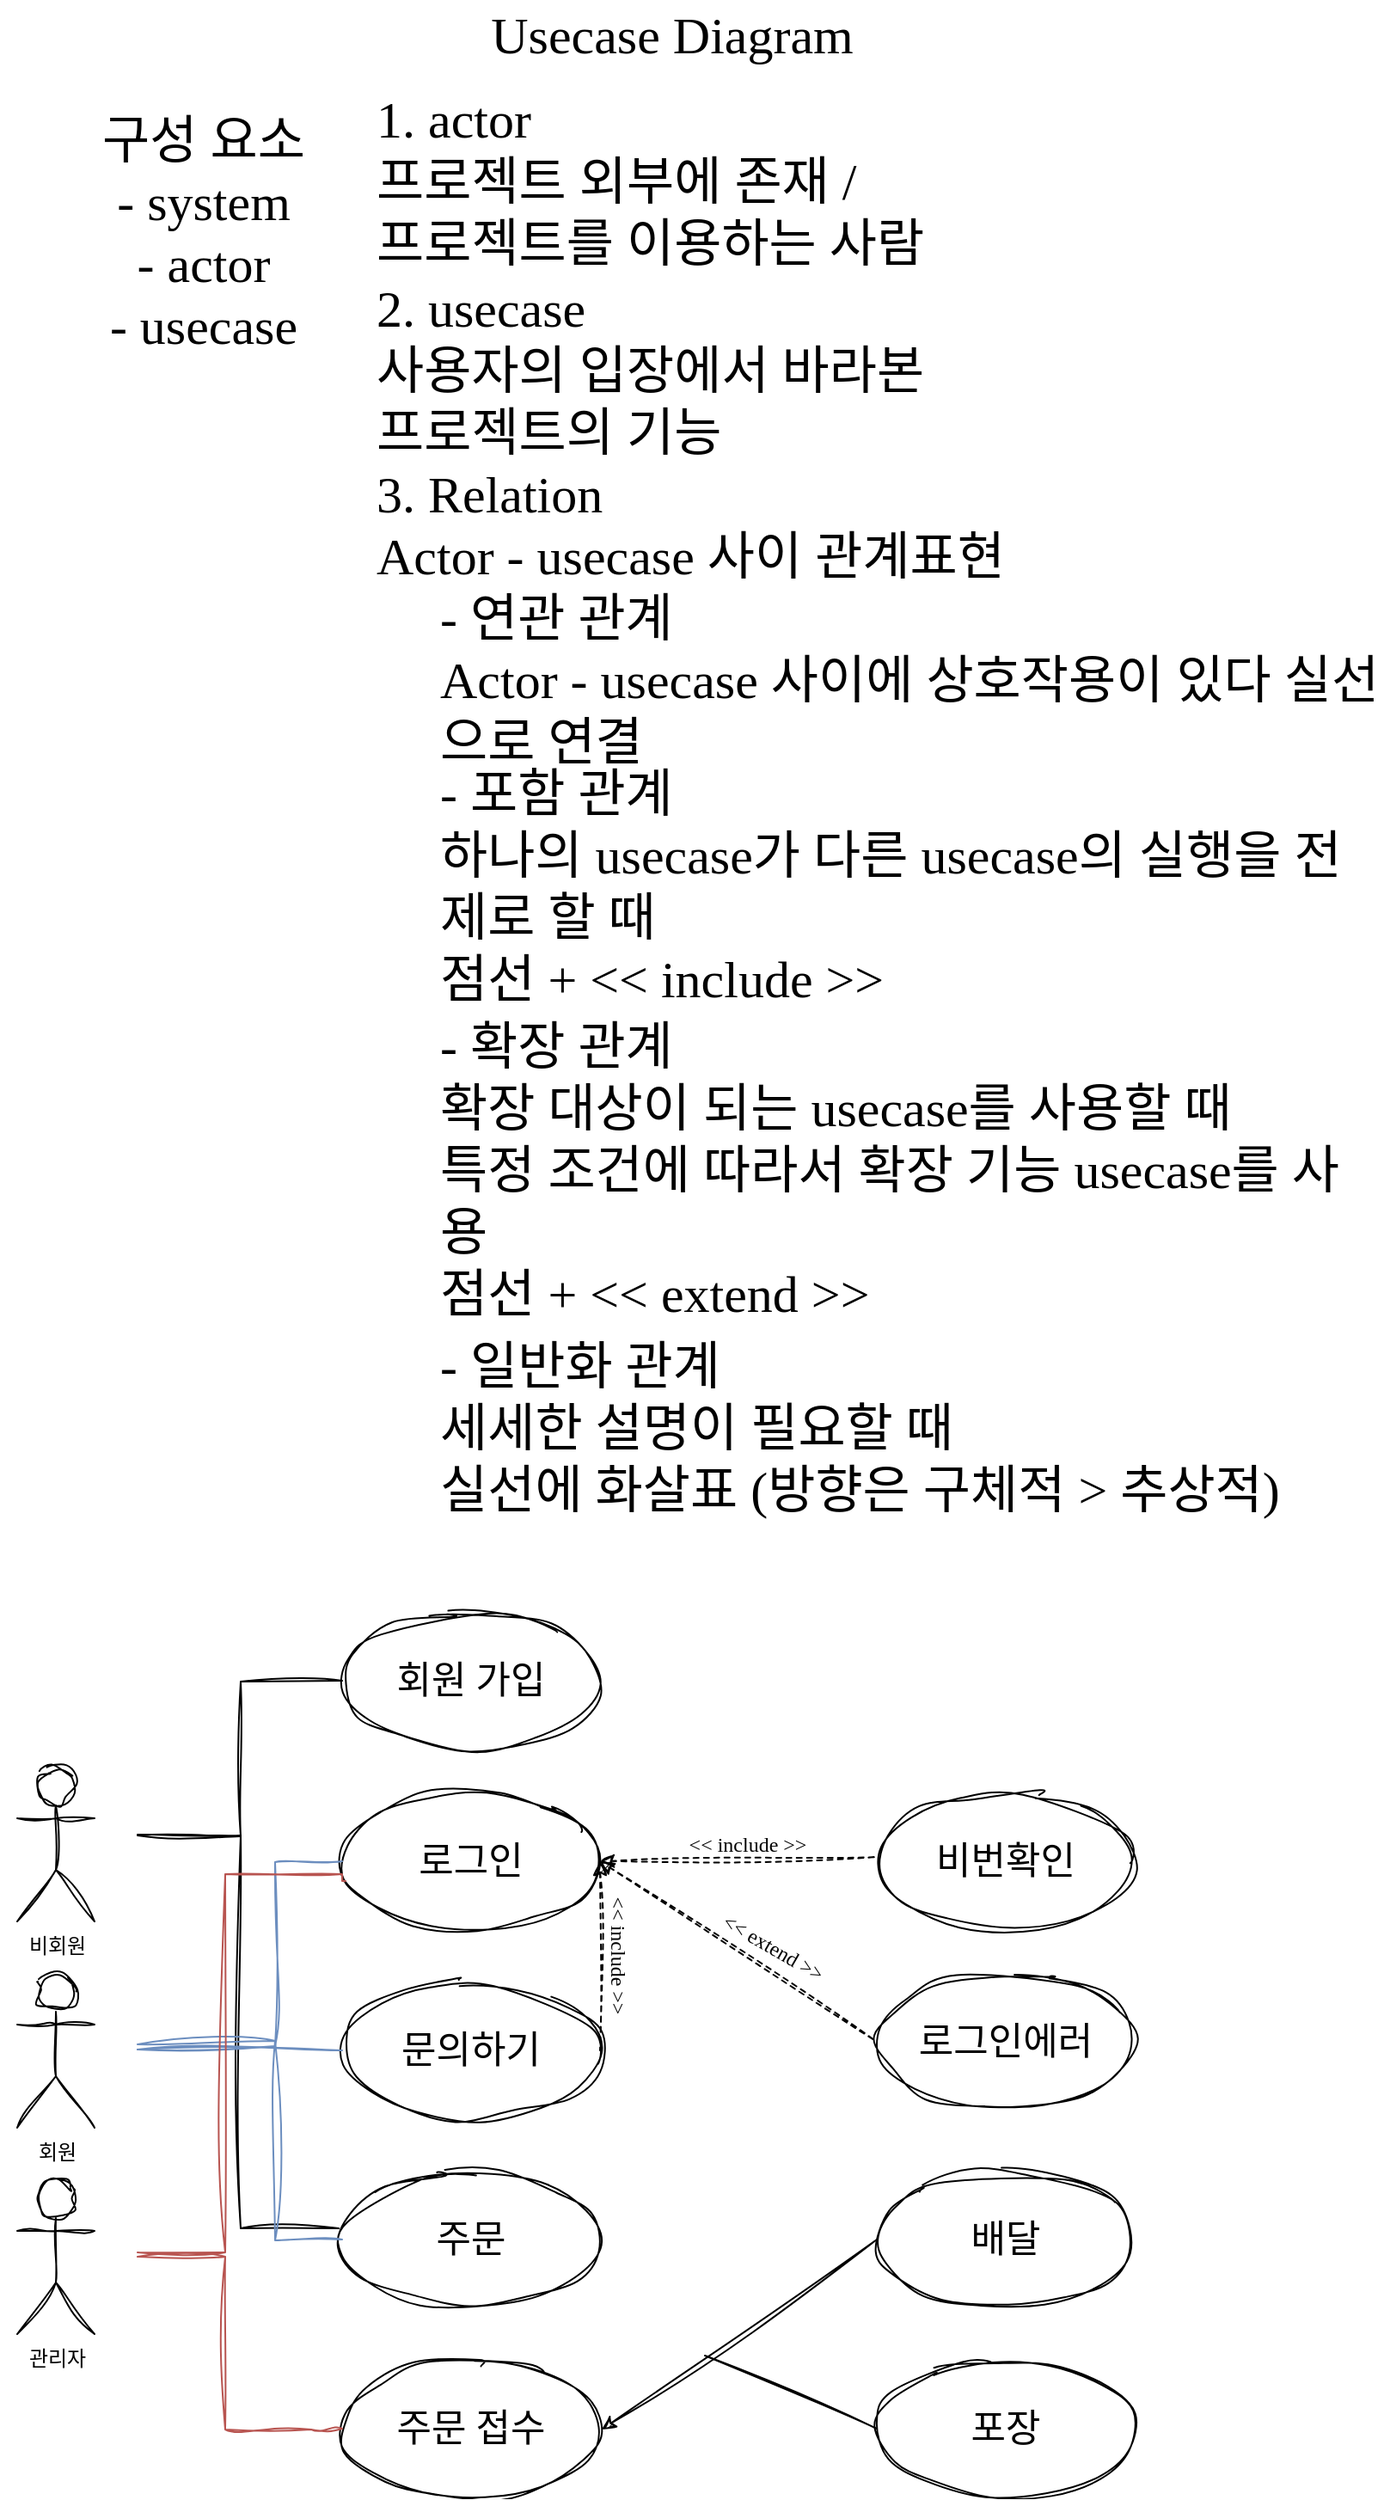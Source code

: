 <mxfile version="23.1.4" type="device">
  <diagram name="페이지-1" id="JAtJP7BeeMO_WYf2oNgG">
    <mxGraphModel dx="1434" dy="780" grid="1" gridSize="10" guides="1" tooltips="1" connect="1" arrows="1" fold="1" page="1" pageScale="1" pageWidth="827" pageHeight="1169" math="0" shadow="0">
      <root>
        <mxCell id="0" />
        <mxCell id="1" parent="0" />
        <mxCell id="kOAbpUHZlHgx7zetbrew-1" value="Usecase Diagram" style="text;html=1;align=center;verticalAlign=middle;whiteSpace=wrap;rounded=0;fontSize=30;fontFamily=Comic Sans MS;sketch=1;curveFitting=1;jiggle=2;" vertex="1" parent="1">
          <mxGeometry x="199" y="10" width="384" height="40" as="geometry" />
        </mxCell>
        <mxCell id="kOAbpUHZlHgx7zetbrew-2" value="구성 요소&lt;br&gt;- system&lt;br&gt;- actor&lt;br&gt;- usecase" style="text;html=1;align=center;verticalAlign=middle;whiteSpace=wrap;rounded=0;fontSize=30;fontFamily=Comic Sans MS;sketch=1;curveFitting=1;jiggle=2;" vertex="1" parent="1">
          <mxGeometry y="60" width="237" height="170" as="geometry" />
        </mxCell>
        <mxCell id="kOAbpUHZlHgx7zetbrew-3" value="1. actor&lt;br&gt;프로젝트 외부에 존재 / &lt;br&gt;프로젝트를 이용하는 사람" style="text;html=1;align=left;verticalAlign=middle;whiteSpace=wrap;rounded=0;fontSize=30;fontFamily=Comic Sans MS;sketch=1;curveFitting=1;jiggle=2;" vertex="1" parent="1">
          <mxGeometry x="217" y="30" width="436" height="170" as="geometry" />
        </mxCell>
        <mxCell id="kOAbpUHZlHgx7zetbrew-4" value="2. usecase&lt;br&gt;사용자의 입장에서 바라본&lt;br&gt;프로젝트의 기능" style="text;html=1;align=left;verticalAlign=middle;whiteSpace=wrap;rounded=0;fontSize=30;fontFamily=Comic Sans MS;sketch=1;curveFitting=1;jiggle=2;" vertex="1" parent="1">
          <mxGeometry x="217" y="140" width="436" height="170" as="geometry" />
        </mxCell>
        <mxCell id="kOAbpUHZlHgx7zetbrew-5" value="3. Relation&lt;br&gt;Actor - usecase 사이 관계표현&lt;br&gt;" style="text;html=1;align=left;verticalAlign=middle;whiteSpace=wrap;rounded=0;fontSize=30;fontFamily=Comic Sans MS;sketch=1;curveFitting=1;jiggle=2;" vertex="1" parent="1">
          <mxGeometry x="217" y="260" width="436" height="110" as="geometry" />
        </mxCell>
        <mxCell id="kOAbpUHZlHgx7zetbrew-6" value="- 연관 관계&lt;br&gt;Actor - usecase 사이에 상호작용이 있다 실선으로 연결" style="text;html=1;align=left;verticalAlign=middle;whiteSpace=wrap;rounded=0;fontSize=30;fontFamily=Comic Sans MS;sketch=1;curveFitting=1;jiggle=2;" vertex="1" parent="1">
          <mxGeometry x="254" y="350" width="550" height="110" as="geometry" />
        </mxCell>
        <mxCell id="kOAbpUHZlHgx7zetbrew-7" value="- 포함 관계&lt;br&gt;하나의 usecase가 다른 usecase의 실행을 전제로 할 때&lt;br&gt;점선 + &amp;lt;&amp;lt; include &amp;gt;&amp;gt;" style="text;html=1;align=left;verticalAlign=middle;whiteSpace=wrap;rounded=0;fontSize=30;fontFamily=Comic Sans MS;sketch=1;curveFitting=1;jiggle=2;" vertex="1" parent="1">
          <mxGeometry x="254" y="470" width="550" height="110" as="geometry" />
        </mxCell>
        <mxCell id="kOAbpUHZlHgx7zetbrew-8" value="- 확장 관계&lt;br&gt;확장 대상이 되는 usecase를 사용할 때&lt;br&gt;특정 조건에 따라서 확장 기능 usecase를 사용&lt;br&gt;점선 + &amp;lt;&amp;lt; extend &amp;gt;&amp;gt;" style="text;html=1;align=left;verticalAlign=middle;whiteSpace=wrap;rounded=0;fontSize=30;fontFamily=Comic Sans MS;sketch=1;curveFitting=1;jiggle=2;" vertex="1" parent="1">
          <mxGeometry x="254" y="600" width="550" height="180" as="geometry" />
        </mxCell>
        <mxCell id="kOAbpUHZlHgx7zetbrew-9" value="- 일반화 관계&lt;br&gt;세세한 설명이 필요할 때&lt;br&gt;실선에 화살표 (방향은 구체적 &amp;gt; 추상적)" style="text;html=1;align=left;verticalAlign=middle;whiteSpace=wrap;rounded=0;fontSize=30;fontFamily=Comic Sans MS;sketch=1;curveFitting=1;jiggle=2;" vertex="1" parent="1">
          <mxGeometry x="254" y="780" width="550" height="120" as="geometry" />
        </mxCell>
        <mxCell id="kOAbpUHZlHgx7zetbrew-10" value="비회원" style="shape=umlActor;verticalLabelPosition=bottom;verticalAlign=top;html=1;outlineConnect=0;sketch=1;curveFitting=1;jiggle=2;" vertex="1" parent="1">
          <mxGeometry x="10" y="1037.5" width="45" height="90" as="geometry" />
        </mxCell>
        <mxCell id="kOAbpUHZlHgx7zetbrew-11" value="회원" style="shape=umlActor;verticalLabelPosition=bottom;verticalAlign=top;html=1;outlineConnect=0;sketch=1;curveFitting=1;jiggle=2;" vertex="1" parent="1">
          <mxGeometry x="10" y="1157.5" width="45" height="90" as="geometry" />
        </mxCell>
        <mxCell id="kOAbpUHZlHgx7zetbrew-12" value="관리자" style="shape=umlActor;verticalLabelPosition=bottom;verticalAlign=top;html=1;outlineConnect=0;sketch=1;curveFitting=1;jiggle=2;" vertex="1" parent="1">
          <mxGeometry x="10" y="1277.5" width="45" height="90" as="geometry" />
        </mxCell>
        <mxCell id="kOAbpUHZlHgx7zetbrew-13" value="회원 가입" style="ellipse;whiteSpace=wrap;html=1;sketch=1;hachureGap=4;jiggle=2;curveFitting=1;fontFamily=Comic Sans MS;fontSize=22;" vertex="1" parent="1">
          <mxGeometry x="199" y="947.5" width="150" height="80" as="geometry" />
        </mxCell>
        <mxCell id="kOAbpUHZlHgx7zetbrew-19" value="로그인" style="ellipse;whiteSpace=wrap;html=1;sketch=1;hachureGap=4;jiggle=2;curveFitting=1;fontFamily=Comic Sans MS;fontSize=22;" vertex="1" parent="1">
          <mxGeometry x="199" y="1052.5" width="150" height="80" as="geometry" />
        </mxCell>
        <mxCell id="kOAbpUHZlHgx7zetbrew-20" value="주문" style="ellipse;whiteSpace=wrap;html=1;sketch=1;hachureGap=4;jiggle=2;curveFitting=1;fontFamily=Comic Sans MS;fontSize=22;" vertex="1" parent="1">
          <mxGeometry x="199" y="1272.5" width="150" height="80" as="geometry" />
        </mxCell>
        <mxCell id="kOAbpUHZlHgx7zetbrew-21" value="문의하기" style="ellipse;whiteSpace=wrap;html=1;sketch=1;hachureGap=4;jiggle=2;curveFitting=1;fontFamily=Comic Sans MS;fontSize=22;" vertex="1" parent="1">
          <mxGeometry x="199" y="1162.5" width="150" height="80" as="geometry" />
        </mxCell>
        <mxCell id="kOAbpUHZlHgx7zetbrew-22" value="주문 접수" style="ellipse;whiteSpace=wrap;html=1;sketch=1;hachureGap=4;jiggle=2;curveFitting=1;fontFamily=Comic Sans MS;fontSize=22;" vertex="1" parent="1">
          <mxGeometry x="199" y="1382.5" width="150" height="80" as="geometry" />
        </mxCell>
        <mxCell id="kOAbpUHZlHgx7zetbrew-25" value="" style="endArrow=none;html=1;rounded=0;sketch=1;hachureGap=4;jiggle=2;curveFitting=1;entryX=0;entryY=0.5;entryDx=0;entryDy=0;" edge="1" parent="1" target="kOAbpUHZlHgx7zetbrew-13">
          <mxGeometry width="50" height="50" relative="1" as="geometry">
            <mxPoint x="80" y="1077.5" as="sourcePoint" />
            <mxPoint x="160" y="990" as="targetPoint" />
            <Array as="points">
              <mxPoint x="140" y="1078" />
              <mxPoint x="140" y="988" />
            </Array>
          </mxGeometry>
        </mxCell>
        <mxCell id="kOAbpUHZlHgx7zetbrew-27" value="" style="endArrow=none;html=1;rounded=0;sketch=1;hachureGap=4;jiggle=2;curveFitting=1;entryX=0;entryY=0.5;entryDx=0;entryDy=0;exitX=-0.013;exitY=0.419;exitDx=0;exitDy=0;exitPerimeter=0;" edge="1" parent="1" source="kOAbpUHZlHgx7zetbrew-20">
          <mxGeometry width="50" height="50" relative="1" as="geometry">
            <mxPoint x="189" y="1272.5" as="sourcePoint" />
            <mxPoint x="80" y="1077" as="targetPoint" />
            <Array as="points">
              <mxPoint x="140" y="1306" />
              <mxPoint x="140" y="1077.5" />
            </Array>
          </mxGeometry>
        </mxCell>
        <mxCell id="kOAbpUHZlHgx7zetbrew-28" value="" style="endArrow=none;html=1;rounded=0;sketch=1;hachureGap=4;jiggle=2;curveFitting=1;fillColor=#dae8fc;strokeColor=#6c8ebf;entryX=0;entryY=0.5;entryDx=0;entryDy=0;" edge="1" parent="1" target="kOAbpUHZlHgx7zetbrew-21">
          <mxGeometry width="50" height="50" relative="1" as="geometry">
            <mxPoint x="80" y="1202" as="sourcePoint" />
            <mxPoint x="190" y="1202.5" as="targetPoint" />
          </mxGeometry>
        </mxCell>
        <mxCell id="kOAbpUHZlHgx7zetbrew-29" value="" style="endArrow=none;html=1;rounded=0;sketch=1;hachureGap=4;jiggle=2;curveFitting=1;fillColor=#dae8fc;strokeColor=#6c8ebf;entryX=0;entryY=0.5;entryDx=0;entryDy=0;" edge="1" parent="1" target="kOAbpUHZlHgx7zetbrew-19">
          <mxGeometry width="50" height="50" relative="1" as="geometry">
            <mxPoint x="80" y="1202" as="sourcePoint" />
            <mxPoint x="199" y="1203" as="targetPoint" />
            <Array as="points">
              <mxPoint x="160" y="1200" />
              <mxPoint x="160" y="1093" />
            </Array>
          </mxGeometry>
        </mxCell>
        <mxCell id="kOAbpUHZlHgx7zetbrew-30" value="" style="endArrow=none;html=1;rounded=0;sketch=1;hachureGap=4;jiggle=2;curveFitting=1;fillColor=#dae8fc;strokeColor=#6c8ebf;entryX=0;entryY=0.5;entryDx=0;entryDy=0;" edge="1" parent="1" target="kOAbpUHZlHgx7zetbrew-20">
          <mxGeometry width="50" height="50" relative="1" as="geometry">
            <mxPoint x="80" y="1199" as="sourcePoint" />
            <mxPoint x="199" y="1090" as="targetPoint" />
            <Array as="points">
              <mxPoint x="160" y="1197" />
              <mxPoint x="160" y="1313" />
            </Array>
          </mxGeometry>
        </mxCell>
        <mxCell id="kOAbpUHZlHgx7zetbrew-31" value="비번확인" style="ellipse;whiteSpace=wrap;html=1;sketch=1;hachureGap=4;jiggle=2;curveFitting=1;fontFamily=Comic Sans MS;fontSize=22;" vertex="1" parent="1">
          <mxGeometry x="510" y="1052.5" width="150" height="80" as="geometry" />
        </mxCell>
        <mxCell id="kOAbpUHZlHgx7zetbrew-32" value="로그인에러" style="ellipse;whiteSpace=wrap;html=1;sketch=1;hachureGap=4;jiggle=2;curveFitting=1;fontFamily=Comic Sans MS;fontSize=22;" vertex="1" parent="1">
          <mxGeometry x="510" y="1157.5" width="150" height="80" as="geometry" />
        </mxCell>
        <mxCell id="kOAbpUHZlHgx7zetbrew-40" value="" style="endArrow=none;dashed=1;html=1;rounded=0;sketch=1;hachureGap=4;jiggle=2;curveFitting=1;exitX=1;exitY=0.5;exitDx=0;exitDy=0;startArrow=classic;startFill=1;labelPosition=center;verticalLabelPosition=top;align=center;verticalAlign=bottom;" edge="1" parent="1" source="kOAbpUHZlHgx7zetbrew-19">
          <mxGeometry width="50" height="50" relative="1" as="geometry">
            <mxPoint x="460" y="1140" as="sourcePoint" />
            <mxPoint x="510" y="1090" as="targetPoint" />
          </mxGeometry>
        </mxCell>
        <mxCell id="kOAbpUHZlHgx7zetbrew-41" value="" style="endArrow=none;dashed=1;html=1;rounded=0;sketch=1;hachureGap=4;jiggle=2;curveFitting=1;exitX=1;exitY=0.5;exitDx=0;exitDy=0;startArrow=classic;startFill=1;entryX=0;entryY=0.5;entryDx=0;entryDy=0;" edge="1" parent="1" source="kOAbpUHZlHgx7zetbrew-19" target="kOAbpUHZlHgx7zetbrew-32">
          <mxGeometry width="50" height="50" relative="1" as="geometry">
            <mxPoint x="359" y="1103" as="sourcePoint" />
            <mxPoint x="520" y="1100" as="targetPoint" />
          </mxGeometry>
        </mxCell>
        <mxCell id="kOAbpUHZlHgx7zetbrew-42" value="" style="endArrow=none;dashed=1;html=1;rounded=0;sketch=1;hachureGap=4;jiggle=2;curveFitting=1;exitX=1;exitY=0.5;exitDx=0;exitDy=0;startArrow=classic;startFill=1;entryX=1;entryY=0.5;entryDx=0;entryDy=0;" edge="1" parent="1" source="kOAbpUHZlHgx7zetbrew-19" target="kOAbpUHZlHgx7zetbrew-21">
          <mxGeometry width="50" height="50" relative="1" as="geometry">
            <mxPoint x="193.5" y="1103" as="sourcePoint" />
            <mxPoint x="354.5" y="1208" as="targetPoint" />
          </mxGeometry>
        </mxCell>
        <mxCell id="kOAbpUHZlHgx7zetbrew-43" value="&amp;lt;&amp;lt; include &amp;gt;&amp;gt;" style="text;html=1;align=center;verticalAlign=middle;whiteSpace=wrap;rounded=0;fontFamily=Comic Sans MS;" vertex="1" parent="1">
          <mxGeometry x="395" y="1067.5" width="80" height="30" as="geometry" />
        </mxCell>
        <mxCell id="kOAbpUHZlHgx7zetbrew-44" value="&amp;lt;&amp;lt; extend &amp;gt;&amp;gt;" style="text;html=1;align=center;verticalAlign=middle;whiteSpace=wrap;rounded=0;fontFamily=Comic Sans MS;rotation=30;" vertex="1" parent="1">
          <mxGeometry x="410" y="1127.5" width="80" height="30" as="geometry" />
        </mxCell>
        <mxCell id="kOAbpUHZlHgx7zetbrew-45" value="&amp;lt;&amp;lt; include &amp;gt;&amp;gt;" style="text;html=1;align=center;verticalAlign=middle;whiteSpace=wrap;rounded=0;fontFamily=Comic Sans MS;rotation=90;" vertex="1" parent="1">
          <mxGeometry x="320" y="1132.5" width="80" height="30" as="geometry" />
        </mxCell>
        <mxCell id="kOAbpUHZlHgx7zetbrew-46" value="배달" style="ellipse;whiteSpace=wrap;html=1;sketch=1;hachureGap=4;jiggle=2;curveFitting=1;fontFamily=Comic Sans MS;fontSize=22;" vertex="1" parent="1">
          <mxGeometry x="510" y="1272.5" width="150" height="80" as="geometry" />
        </mxCell>
        <mxCell id="kOAbpUHZlHgx7zetbrew-47" value="포장" style="ellipse;whiteSpace=wrap;html=1;sketch=1;hachureGap=4;jiggle=2;curveFitting=1;fontFamily=Comic Sans MS;fontSize=22;" vertex="1" parent="1">
          <mxGeometry x="510" y="1382.5" width="150" height="80" as="geometry" />
        </mxCell>
        <mxCell id="kOAbpUHZlHgx7zetbrew-48" value="" style="endArrow=none;html=1;rounded=0;sketch=1;hachureGap=4;jiggle=2;curveFitting=1;entryX=0;entryY=0.5;entryDx=0;entryDy=0;startArrow=classic;startFill=1;" edge="1" parent="1" target="kOAbpUHZlHgx7zetbrew-46">
          <mxGeometry width="50" height="50" relative="1" as="geometry">
            <mxPoint x="350" y="1423" as="sourcePoint" />
            <mxPoint x="440" y="1320" as="targetPoint" />
          </mxGeometry>
        </mxCell>
        <mxCell id="kOAbpUHZlHgx7zetbrew-49" value="" style="endArrow=none;html=1;rounded=0;sketch=1;hachureGap=4;jiggle=2;curveFitting=1;entryX=0;entryY=0.5;entryDx=0;entryDy=0;" edge="1" parent="1" target="kOAbpUHZlHgx7zetbrew-47">
          <mxGeometry width="50" height="50" relative="1" as="geometry">
            <mxPoint x="410" y="1380" as="sourcePoint" />
            <mxPoint x="440" y="1320" as="targetPoint" />
          </mxGeometry>
        </mxCell>
        <mxCell id="kOAbpUHZlHgx7zetbrew-50" value="" style="endArrow=none;html=1;rounded=0;sketch=1;hachureGap=4;jiggle=2;curveFitting=1;edgeStyle=orthogonalEdgeStyle;entryX=0;entryY=0.5;entryDx=0;entryDy=0;fillColor=#f8cecc;strokeColor=#b85450;" edge="1" parent="1" target="kOAbpUHZlHgx7zetbrew-22">
          <mxGeometry width="50" height="50" relative="1" as="geometry">
            <mxPoint x="80" y="1322.5" as="sourcePoint" />
            <mxPoint x="180" y="1320" as="targetPoint" />
            <Array as="points">
              <mxPoint x="131" y="1323" />
              <mxPoint x="131" y="1423" />
              <mxPoint x="181" y="1423" />
            </Array>
          </mxGeometry>
        </mxCell>
        <mxCell id="kOAbpUHZlHgx7zetbrew-51" value="" style="endArrow=none;html=1;rounded=0;sketch=1;hachureGap=4;jiggle=2;curveFitting=1;edgeStyle=orthogonalEdgeStyle;entryX=0.013;entryY=0.644;entryDx=0;entryDy=0;fillColor=#f8cecc;strokeColor=#b85450;entryPerimeter=0;" edge="1" parent="1" target="kOAbpUHZlHgx7zetbrew-19">
          <mxGeometry width="50" height="50" relative="1" as="geometry">
            <mxPoint x="80" y="1320" as="sourcePoint" />
            <mxPoint x="199" y="1420.5" as="targetPoint" />
            <Array as="points">
              <mxPoint x="131" y="1320" />
              <mxPoint x="131" y="1100" />
              <mxPoint x="199" y="1100" />
              <mxPoint x="199" y="1104" />
            </Array>
          </mxGeometry>
        </mxCell>
      </root>
    </mxGraphModel>
  </diagram>
</mxfile>
